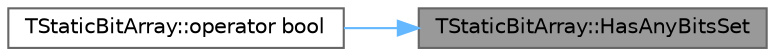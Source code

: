 digraph "TStaticBitArray::HasAnyBitsSet"
{
 // INTERACTIVE_SVG=YES
 // LATEX_PDF_SIZE
  bgcolor="transparent";
  edge [fontname=Helvetica,fontsize=10,labelfontname=Helvetica,labelfontsize=10];
  node [fontname=Helvetica,fontsize=10,shape=box,height=0.2,width=0.4];
  rankdir="RL";
  Node1 [id="Node000001",label="TStaticBitArray::HasAnyBitsSet",height=0.2,width=0.4,color="gray40", fillcolor="grey60", style="filled", fontcolor="black",tooltip=" "];
  Node1 -> Node2 [id="edge1_Node000001_Node000002",dir="back",color="steelblue1",style="solid",tooltip=" "];
  Node2 [id="Node000002",label="TStaticBitArray::operator bool",height=0.2,width=0.4,color="grey40", fillcolor="white", style="filled",URL="$d2/d53/classTStaticBitArray.html#ad391a3afc8a45377640d4596c46ac86c",tooltip=" "];
}
